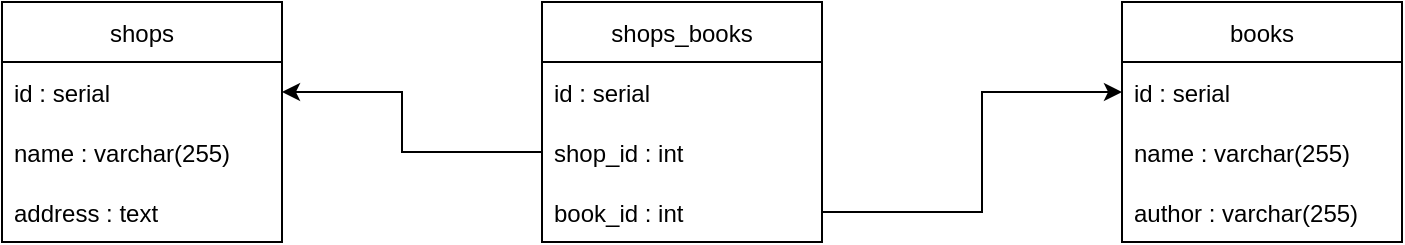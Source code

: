 <mxfile version="15.7.0" type="device"><diagram id="C5RBs43oDa-KdzZeNtuy" name="Page-1"><mxGraphModel dx="1422" dy="705" grid="1" gridSize="10" guides="1" tooltips="1" connect="1" arrows="1" fold="1" page="1" pageScale="1" pageWidth="827" pageHeight="1169" math="0" shadow="0"><root><mxCell id="WIyWlLk6GJQsqaUBKTNV-0"/><mxCell id="WIyWlLk6GJQsqaUBKTNV-1" parent="WIyWlLk6GJQsqaUBKTNV-0"/><mxCell id="g9boZGH7sjqCmpWL4MzV-4" value="shops" style="swimlane;fontStyle=0;childLayout=stackLayout;horizontal=1;startSize=30;horizontalStack=0;resizeParent=1;resizeParentMax=0;resizeLast=0;collapsible=1;marginBottom=0;" parent="WIyWlLk6GJQsqaUBKTNV-1" vertex="1"><mxGeometry x="40" y="120" width="140" height="120" as="geometry"/></mxCell><mxCell id="g9boZGH7sjqCmpWL4MzV-5" value="id : serial" style="text;strokeColor=none;fillColor=none;align=left;verticalAlign=middle;spacingLeft=4;spacingRight=4;overflow=hidden;points=[[0,0.5],[1,0.5]];portConstraint=eastwest;rotatable=0;" parent="g9boZGH7sjqCmpWL4MzV-4" vertex="1"><mxGeometry y="30" width="140" height="30" as="geometry"/></mxCell><mxCell id="g9boZGH7sjqCmpWL4MzV-6" value="name : varchar(255)" style="text;strokeColor=none;fillColor=none;align=left;verticalAlign=middle;spacingLeft=4;spacingRight=4;overflow=hidden;points=[[0,0.5],[1,0.5]];portConstraint=eastwest;rotatable=0;" parent="g9boZGH7sjqCmpWL4MzV-4" vertex="1"><mxGeometry y="60" width="140" height="30" as="geometry"/></mxCell><mxCell id="SJ809sVzdZ2iHUOaE_hQ-1" value="address : text" style="text;strokeColor=none;fillColor=none;align=left;verticalAlign=middle;spacingLeft=4;spacingRight=4;overflow=hidden;points=[[0,0.5],[1,0.5]];portConstraint=eastwest;rotatable=0;" parent="g9boZGH7sjqCmpWL4MzV-4" vertex="1"><mxGeometry y="90" width="140" height="30" as="geometry"/></mxCell><mxCell id="g9boZGH7sjqCmpWL4MzV-8" value="books" style="swimlane;fontStyle=0;childLayout=stackLayout;horizontal=1;startSize=30;horizontalStack=0;resizeParent=1;resizeParentMax=0;resizeLast=0;collapsible=1;marginBottom=0;" parent="WIyWlLk6GJQsqaUBKTNV-1" vertex="1"><mxGeometry x="600" y="120" width="140" height="120" as="geometry"/></mxCell><mxCell id="g9boZGH7sjqCmpWL4MzV-9" value="id : serial" style="text;strokeColor=none;fillColor=none;align=left;verticalAlign=middle;spacingLeft=4;spacingRight=4;overflow=hidden;points=[[0,0.5],[1,0.5]];portConstraint=eastwest;rotatable=0;" parent="g9boZGH7sjqCmpWL4MzV-8" vertex="1"><mxGeometry y="30" width="140" height="30" as="geometry"/></mxCell><mxCell id="g9boZGH7sjqCmpWL4MzV-10" value="name : varchar(255)" style="text;strokeColor=none;fillColor=none;align=left;verticalAlign=middle;spacingLeft=4;spacingRight=4;overflow=hidden;points=[[0,0.5],[1,0.5]];portConstraint=eastwest;rotatable=0;" parent="g9boZGH7sjqCmpWL4MzV-8" vertex="1"><mxGeometry y="60" width="140" height="30" as="geometry"/></mxCell><mxCell id="SJ809sVzdZ2iHUOaE_hQ-3" value="author : varchar(255)" style="text;strokeColor=none;fillColor=none;align=left;verticalAlign=middle;spacingLeft=4;spacingRight=4;overflow=hidden;points=[[0,0.5],[1,0.5]];portConstraint=eastwest;rotatable=0;" parent="g9boZGH7sjqCmpWL4MzV-8" vertex="1"><mxGeometry y="90" width="140" height="30" as="geometry"/></mxCell><mxCell id="nvG2iTo1RkzHzdHmsmi5-0" value="shops_books" style="swimlane;fontStyle=0;childLayout=stackLayout;horizontal=1;startSize=30;horizontalStack=0;resizeParent=1;resizeParentMax=0;resizeLast=0;collapsible=1;marginBottom=0;" parent="WIyWlLk6GJQsqaUBKTNV-1" vertex="1"><mxGeometry x="310" y="120" width="140" height="120" as="geometry"/></mxCell><mxCell id="nvG2iTo1RkzHzdHmsmi5-1" value="id : serial" style="text;strokeColor=none;fillColor=none;align=left;verticalAlign=middle;spacingLeft=4;spacingRight=4;overflow=hidden;points=[[0,0.5],[1,0.5]];portConstraint=eastwest;rotatable=0;" parent="nvG2iTo1RkzHzdHmsmi5-0" vertex="1"><mxGeometry y="30" width="140" height="30" as="geometry"/></mxCell><mxCell id="nvG2iTo1RkzHzdHmsmi5-2" value="shop_id : int" style="text;strokeColor=none;fillColor=none;align=left;verticalAlign=middle;spacingLeft=4;spacingRight=4;overflow=hidden;points=[[0,0.5],[1,0.5]];portConstraint=eastwest;rotatable=0;" parent="nvG2iTo1RkzHzdHmsmi5-0" vertex="1"><mxGeometry y="60" width="140" height="30" as="geometry"/></mxCell><mxCell id="nvG2iTo1RkzHzdHmsmi5-3" value="book_id : int" style="text;strokeColor=none;fillColor=none;align=left;verticalAlign=middle;spacingLeft=4;spacingRight=4;overflow=hidden;points=[[0,0.5],[1,0.5]];portConstraint=eastwest;rotatable=0;" parent="nvG2iTo1RkzHzdHmsmi5-0" vertex="1"><mxGeometry y="90" width="140" height="30" as="geometry"/></mxCell><mxCell id="SJ809sVzdZ2iHUOaE_hQ-4" value="" style="endArrow=classic;html=1;rounded=0;entryX=1;entryY=0.5;entryDx=0;entryDy=0;exitX=0;exitY=0.5;exitDx=0;exitDy=0;" parent="WIyWlLk6GJQsqaUBKTNV-1" source="nvG2iTo1RkzHzdHmsmi5-2" target="g9boZGH7sjqCmpWL4MzV-5" edge="1"><mxGeometry relative="1" as="geometry"><mxPoint x="360" y="360" as="sourcePoint"/><mxPoint x="460" y="360" as="targetPoint"/><Array as="points"><mxPoint x="240" y="195"/><mxPoint x="240" y="165"/></Array></mxGeometry></mxCell><mxCell id="SJ809sVzdZ2iHUOaE_hQ-6" value="" style="endArrow=classic;html=1;rounded=0;entryX=0;entryY=0.5;entryDx=0;entryDy=0;exitX=1;exitY=0.5;exitDx=0;exitDy=0;" parent="WIyWlLk6GJQsqaUBKTNV-1" source="nvG2iTo1RkzHzdHmsmi5-3" target="g9boZGH7sjqCmpWL4MzV-9" edge="1"><mxGeometry relative="1" as="geometry"><mxPoint x="570" y="400" as="sourcePoint"/><mxPoint x="440" y="370" as="targetPoint"/><Array as="points"><mxPoint x="530" y="225"/><mxPoint x="530" y="165"/></Array></mxGeometry></mxCell></root></mxGraphModel></diagram></mxfile>